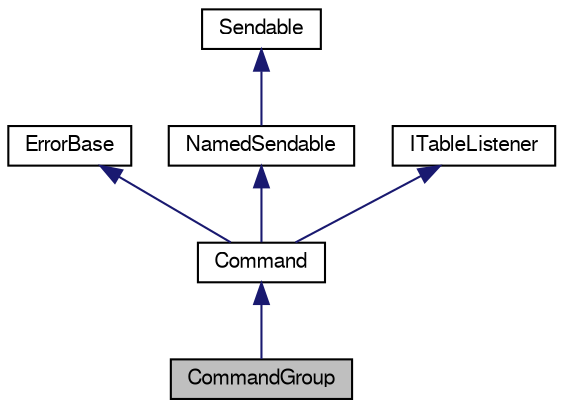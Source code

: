 digraph "CommandGroup"
{
  bgcolor="transparent";
  edge [fontname="FreeSans",fontsize="10",labelfontname="FreeSans",labelfontsize="10"];
  node [fontname="FreeSans",fontsize="10",shape=record];
  Node1 [label="CommandGroup",height=0.2,width=0.4,color="black", fillcolor="grey75", style="filled" fontcolor="black"];
  Node2 -> Node1 [dir="back",color="midnightblue",fontsize="10",style="solid",fontname="FreeSans"];
  Node2 [label="Command",height=0.2,width=0.4,color="black",URL="$class_command.html"];
  Node3 -> Node2 [dir="back",color="midnightblue",fontsize="10",style="solid",fontname="FreeSans"];
  Node3 [label="ErrorBase",height=0.2,width=0.4,color="black",URL="$class_error_base.html"];
  Node4 -> Node2 [dir="back",color="midnightblue",fontsize="10",style="solid",fontname="FreeSans"];
  Node4 [label="NamedSendable",height=0.2,width=0.4,color="black",URL="$class_named_sendable.html"];
  Node5 -> Node4 [dir="back",color="midnightblue",fontsize="10",style="solid",fontname="FreeSans"];
  Node5 [label="Sendable",height=0.2,width=0.4,color="black",URL="$class_sendable.html"];
  Node6 -> Node2 [dir="back",color="midnightblue",fontsize="10",style="solid",fontname="FreeSans"];
  Node6 [label="ITableListener",height=0.2,width=0.4,color="black",URL="$class_i_table_listener.html"];
}
